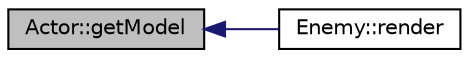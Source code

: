 digraph "Actor::getModel"
{
  edge [fontname="Helvetica",fontsize="10",labelfontname="Helvetica",labelfontsize="10"];
  node [fontname="Helvetica",fontsize="10",shape=record];
  rankdir="LR";
  Node1 [label="Actor::getModel",height=0.2,width=0.4,color="black", fillcolor="grey75", style="filled", fontcolor="black"];
  Node1 -> Node2 [dir="back",color="midnightblue",fontsize="10",style="solid",fontname="Helvetica"];
  Node2 [label="Enemy::render",height=0.2,width=0.4,color="black", fillcolor="white", style="filled",URL="$class_enemy.html#a62875c8aba22d278c89caa87af6c7b69"];
}

